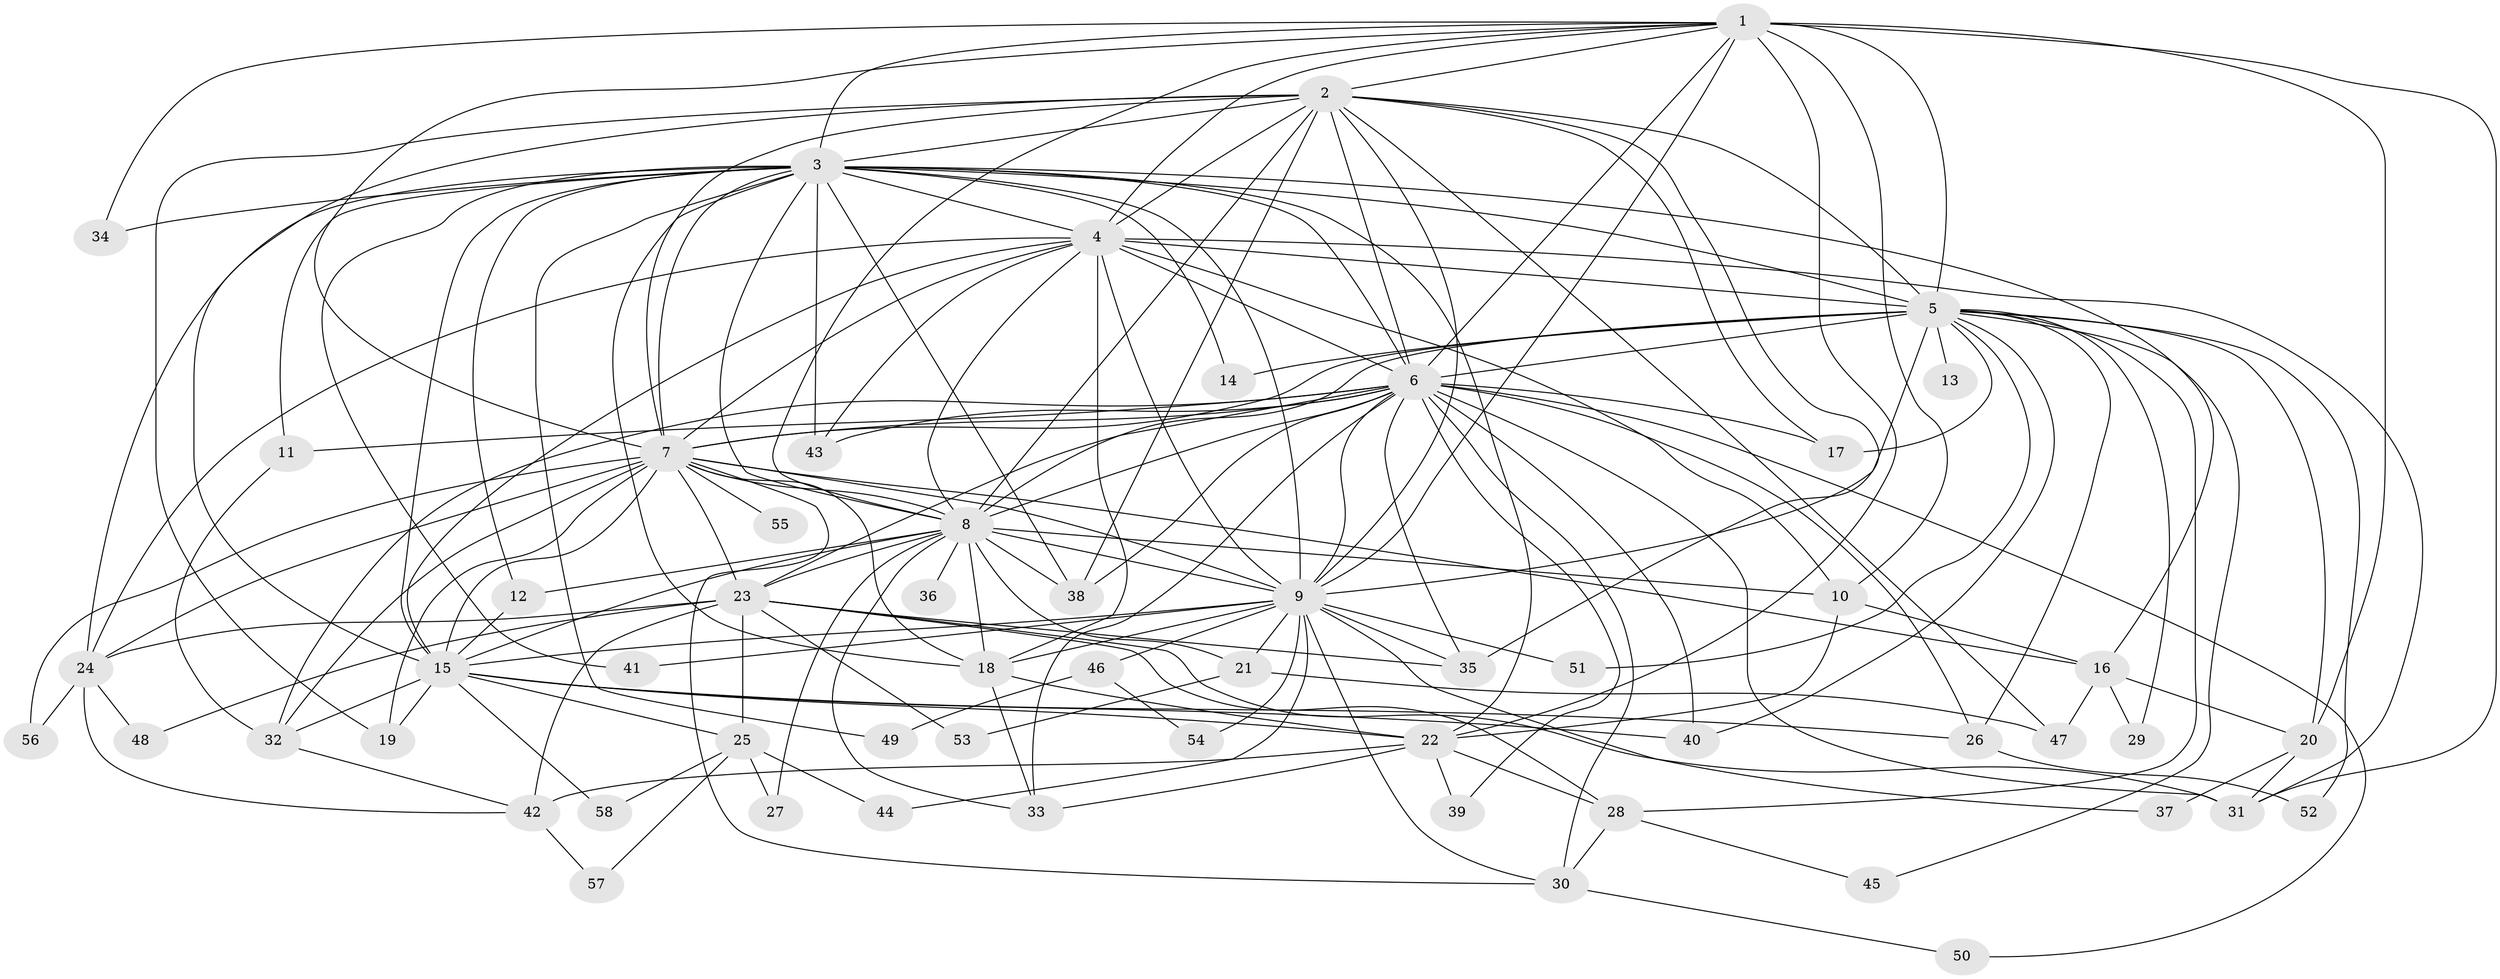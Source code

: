 // original degree distribution, {19: 0.017391304347826087, 25: 0.008695652173913044, 23: 0.017391304347826087, 24: 0.017391304347826087, 21: 0.017391304347826087, 20: 0.008695652173913044, 3: 0.23478260869565218, 2: 0.5304347826086957, 6: 0.017391304347826087, 7: 0.008695652173913044, 4: 0.08695652173913043, 9: 0.008695652173913044, 10: 0.008695652173913044, 5: 0.017391304347826087}
// Generated by graph-tools (version 1.1) at 2025/34/03/09/25 02:34:49]
// undirected, 58 vertices, 169 edges
graph export_dot {
graph [start="1"]
  node [color=gray90,style=filled];
  1;
  2;
  3;
  4;
  5;
  6;
  7;
  8;
  9;
  10;
  11;
  12;
  13;
  14;
  15;
  16;
  17;
  18;
  19;
  20;
  21;
  22;
  23;
  24;
  25;
  26;
  27;
  28;
  29;
  30;
  31;
  32;
  33;
  34;
  35;
  36;
  37;
  38;
  39;
  40;
  41;
  42;
  43;
  44;
  45;
  46;
  47;
  48;
  49;
  50;
  51;
  52;
  53;
  54;
  55;
  56;
  57;
  58;
  1 -- 2 [weight=1.0];
  1 -- 3 [weight=1.0];
  1 -- 4 [weight=2.0];
  1 -- 5 [weight=1.0];
  1 -- 6 [weight=1.0];
  1 -- 7 [weight=1.0];
  1 -- 8 [weight=1.0];
  1 -- 9 [weight=2.0];
  1 -- 10 [weight=1.0];
  1 -- 20 [weight=4.0];
  1 -- 22 [weight=2.0];
  1 -- 31 [weight=1.0];
  1 -- 34 [weight=1.0];
  2 -- 3 [weight=1.0];
  2 -- 4 [weight=3.0];
  2 -- 5 [weight=1.0];
  2 -- 6 [weight=1.0];
  2 -- 7 [weight=2.0];
  2 -- 8 [weight=1.0];
  2 -- 9 [weight=2.0];
  2 -- 15 [weight=1.0];
  2 -- 17 [weight=2.0];
  2 -- 19 [weight=1.0];
  2 -- 35 [weight=1.0];
  2 -- 38 [weight=1.0];
  2 -- 47 [weight=1.0];
  3 -- 4 [weight=3.0];
  3 -- 5 [weight=1.0];
  3 -- 6 [weight=1.0];
  3 -- 7 [weight=1.0];
  3 -- 8 [weight=1.0];
  3 -- 9 [weight=1.0];
  3 -- 11 [weight=1.0];
  3 -- 12 [weight=2.0];
  3 -- 14 [weight=1.0];
  3 -- 15 [weight=1.0];
  3 -- 16 [weight=1.0];
  3 -- 18 [weight=1.0];
  3 -- 22 [weight=1.0];
  3 -- 24 [weight=1.0];
  3 -- 34 [weight=1.0];
  3 -- 38 [weight=2.0];
  3 -- 41 [weight=1.0];
  3 -- 43 [weight=1.0];
  3 -- 49 [weight=1.0];
  4 -- 5 [weight=4.0];
  4 -- 6 [weight=3.0];
  4 -- 7 [weight=2.0];
  4 -- 8 [weight=3.0];
  4 -- 9 [weight=2.0];
  4 -- 10 [weight=1.0];
  4 -- 15 [weight=7.0];
  4 -- 18 [weight=6.0];
  4 -- 24 [weight=1.0];
  4 -- 31 [weight=1.0];
  4 -- 43 [weight=1.0];
  5 -- 6 [weight=1.0];
  5 -- 7 [weight=1.0];
  5 -- 8 [weight=1.0];
  5 -- 9 [weight=1.0];
  5 -- 13 [weight=1.0];
  5 -- 14 [weight=1.0];
  5 -- 17 [weight=1.0];
  5 -- 20 [weight=2.0];
  5 -- 26 [weight=1.0];
  5 -- 28 [weight=1.0];
  5 -- 29 [weight=1.0];
  5 -- 40 [weight=1.0];
  5 -- 45 [weight=1.0];
  5 -- 51 [weight=1.0];
  5 -- 52 [weight=1.0];
  6 -- 7 [weight=1.0];
  6 -- 8 [weight=1.0];
  6 -- 9 [weight=1.0];
  6 -- 11 [weight=1.0];
  6 -- 17 [weight=1.0];
  6 -- 23 [weight=1.0];
  6 -- 26 [weight=1.0];
  6 -- 30 [weight=1.0];
  6 -- 31 [weight=1.0];
  6 -- 32 [weight=1.0];
  6 -- 33 [weight=1.0];
  6 -- 35 [weight=1.0];
  6 -- 38 [weight=1.0];
  6 -- 39 [weight=1.0];
  6 -- 40 [weight=1.0];
  6 -- 43 [weight=1.0];
  6 -- 50 [weight=1.0];
  7 -- 8 [weight=1.0];
  7 -- 9 [weight=1.0];
  7 -- 15 [weight=1.0];
  7 -- 16 [weight=1.0];
  7 -- 18 [weight=1.0];
  7 -- 19 [weight=1.0];
  7 -- 23 [weight=1.0];
  7 -- 24 [weight=1.0];
  7 -- 30 [weight=1.0];
  7 -- 32 [weight=1.0];
  7 -- 55 [weight=1.0];
  7 -- 56 [weight=1.0];
  8 -- 9 [weight=1.0];
  8 -- 10 [weight=1.0];
  8 -- 12 [weight=1.0];
  8 -- 15 [weight=1.0];
  8 -- 18 [weight=1.0];
  8 -- 21 [weight=1.0];
  8 -- 23 [weight=1.0];
  8 -- 27 [weight=1.0];
  8 -- 33 [weight=1.0];
  8 -- 36 [weight=1.0];
  8 -- 38 [weight=1.0];
  9 -- 15 [weight=1.0];
  9 -- 18 [weight=2.0];
  9 -- 21 [weight=1.0];
  9 -- 30 [weight=1.0];
  9 -- 35 [weight=1.0];
  9 -- 37 [weight=1.0];
  9 -- 41 [weight=1.0];
  9 -- 44 [weight=1.0];
  9 -- 46 [weight=1.0];
  9 -- 51 [weight=1.0];
  9 -- 54 [weight=1.0];
  10 -- 16 [weight=1.0];
  10 -- 22 [weight=1.0];
  11 -- 32 [weight=1.0];
  12 -- 15 [weight=1.0];
  15 -- 19 [weight=1.0];
  15 -- 22 [weight=1.0];
  15 -- 25 [weight=1.0];
  15 -- 26 [weight=1.0];
  15 -- 32 [weight=1.0];
  15 -- 40 [weight=1.0];
  15 -- 58 [weight=1.0];
  16 -- 20 [weight=1.0];
  16 -- 29 [weight=1.0];
  16 -- 47 [weight=2.0];
  18 -- 22 [weight=1.0];
  18 -- 33 [weight=1.0];
  20 -- 31 [weight=1.0];
  20 -- 37 [weight=1.0];
  21 -- 47 [weight=1.0];
  21 -- 53 [weight=1.0];
  22 -- 28 [weight=1.0];
  22 -- 33 [weight=1.0];
  22 -- 39 [weight=1.0];
  22 -- 42 [weight=1.0];
  23 -- 24 [weight=1.0];
  23 -- 25 [weight=1.0];
  23 -- 28 [weight=1.0];
  23 -- 31 [weight=1.0];
  23 -- 35 [weight=2.0];
  23 -- 42 [weight=1.0];
  23 -- 48 [weight=1.0];
  23 -- 53 [weight=1.0];
  24 -- 42 [weight=1.0];
  24 -- 48 [weight=1.0];
  24 -- 56 [weight=1.0];
  25 -- 27 [weight=1.0];
  25 -- 44 [weight=1.0];
  25 -- 57 [weight=1.0];
  25 -- 58 [weight=1.0];
  26 -- 52 [weight=1.0];
  28 -- 30 [weight=1.0];
  28 -- 45 [weight=1.0];
  30 -- 50 [weight=1.0];
  32 -- 42 [weight=1.0];
  42 -- 57 [weight=1.0];
  46 -- 49 [weight=1.0];
  46 -- 54 [weight=1.0];
}
